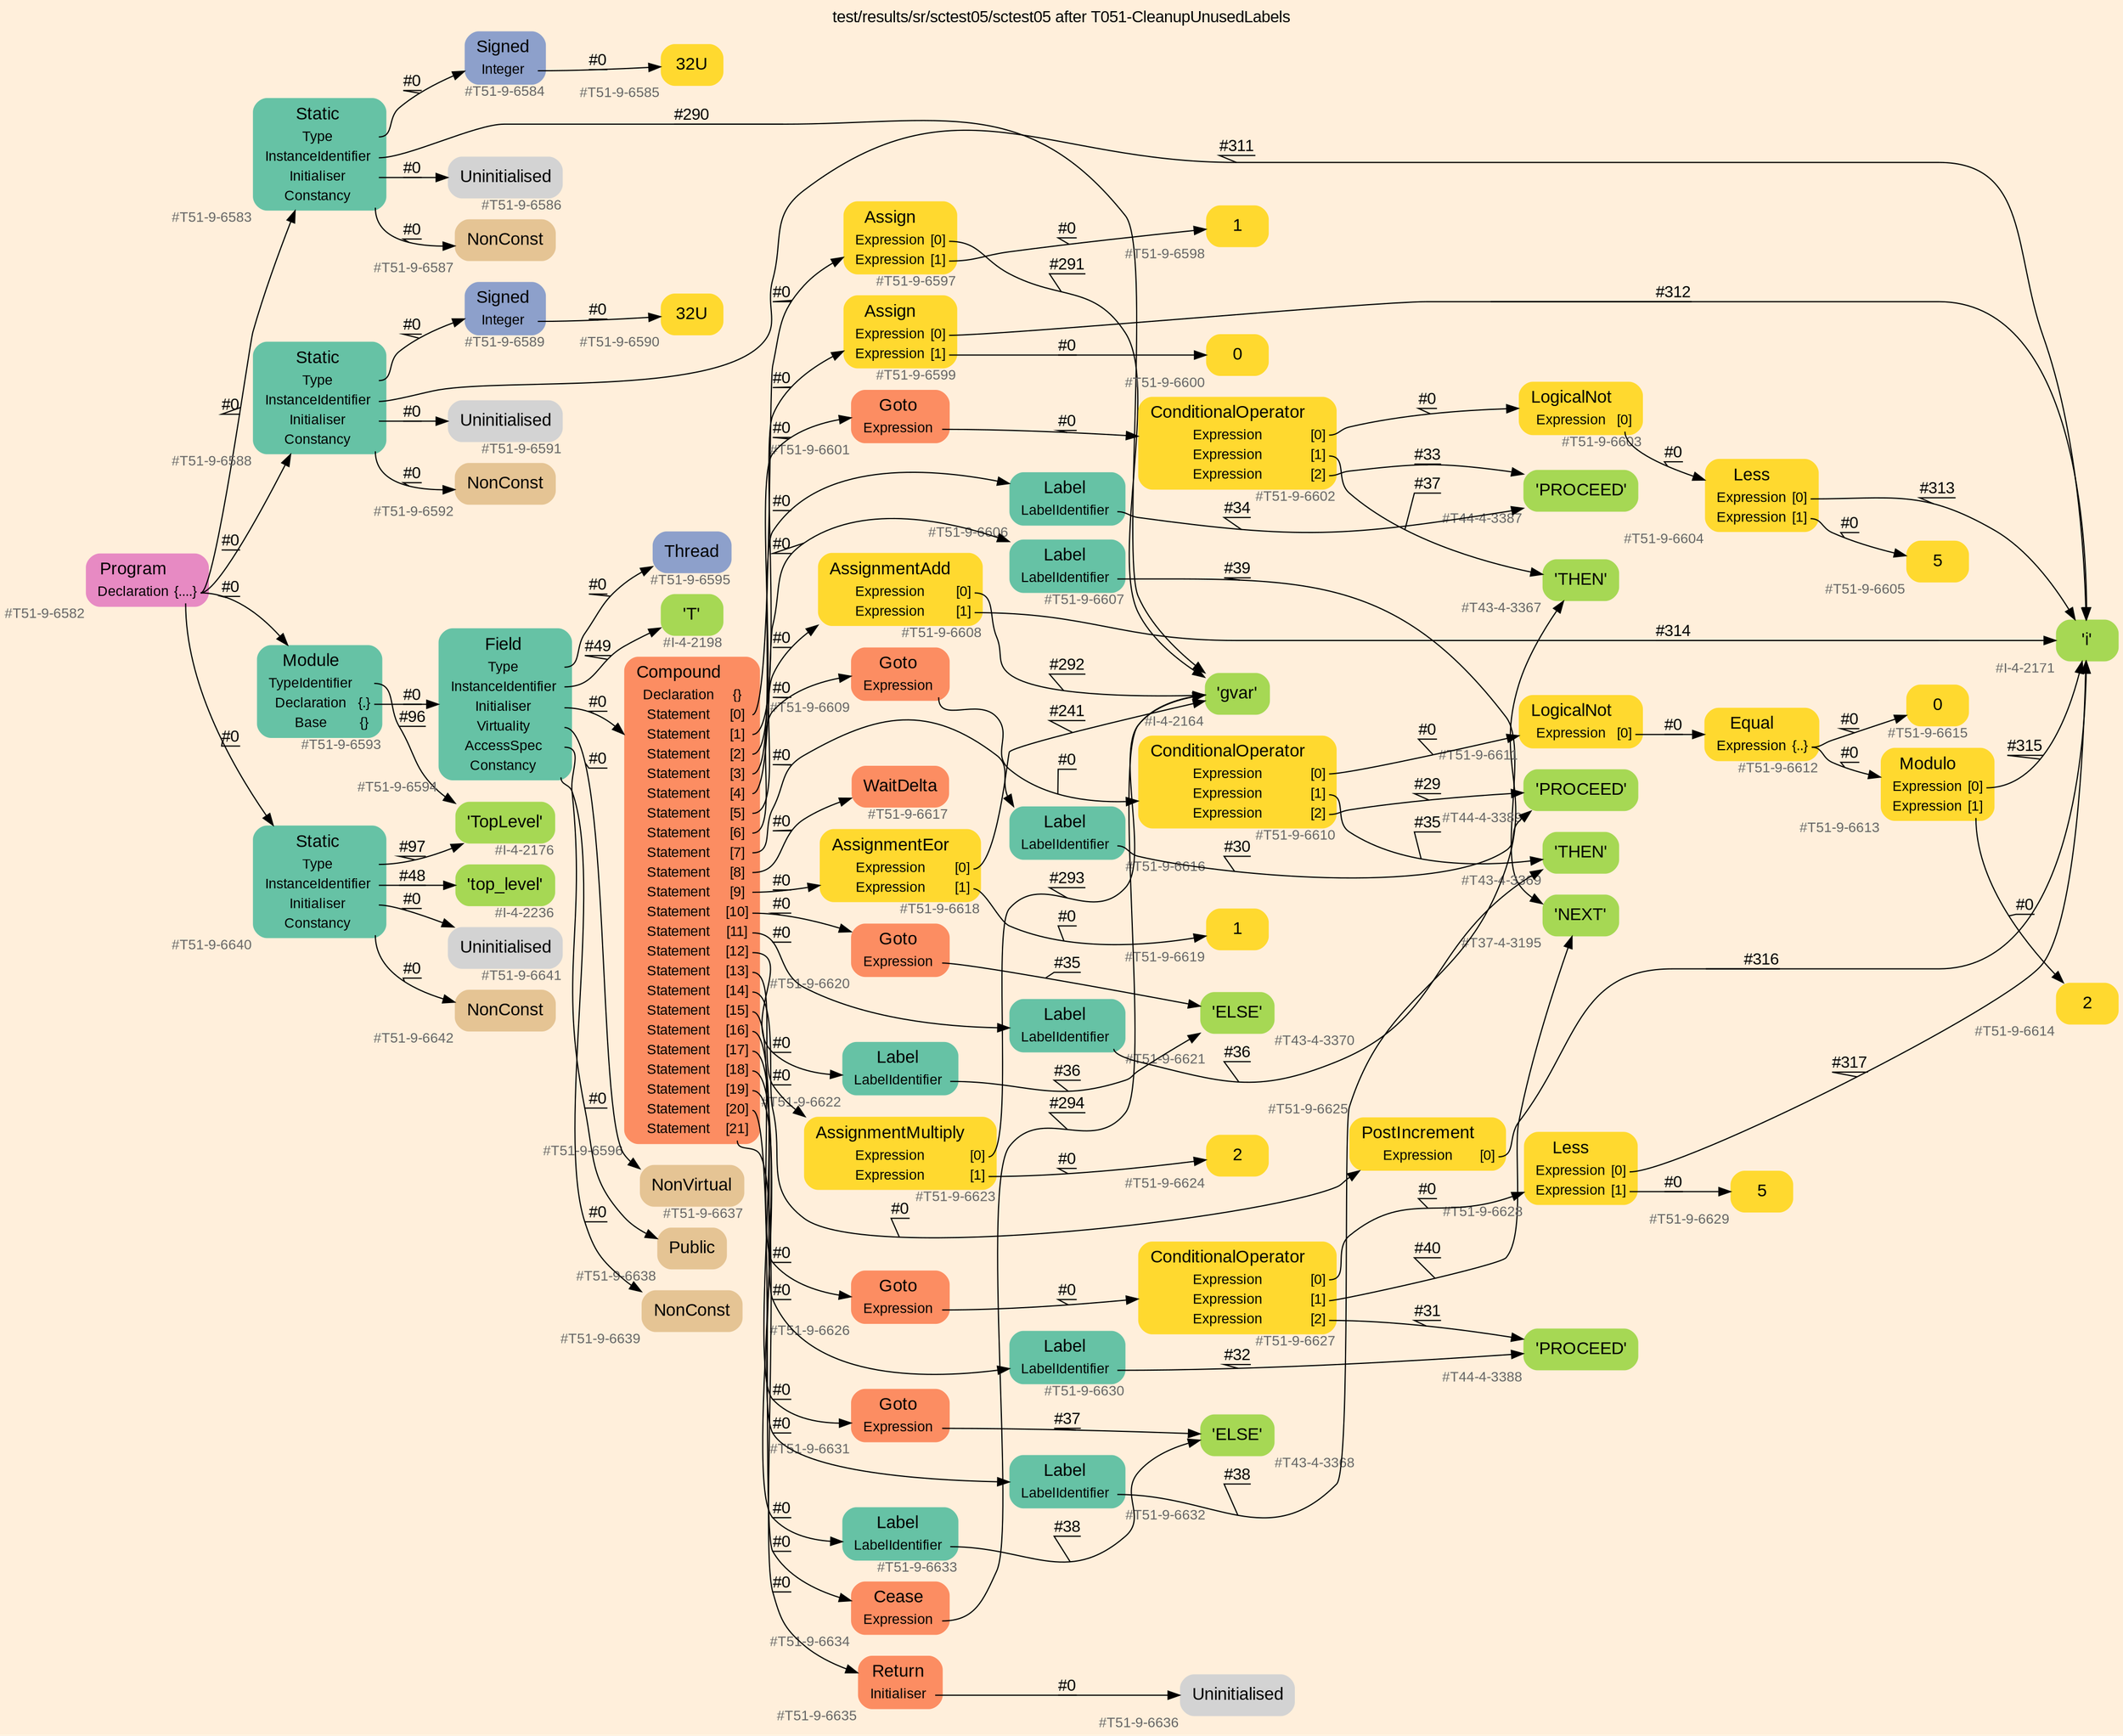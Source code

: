 digraph "test/results/sr/sctest05/sctest05 after T051-CleanupUnusedLabels" {
label = "test/results/sr/sctest05/sctest05 after T051-CleanupUnusedLabels"
labelloc = t
graph [
    rankdir = "LR"
    ranksep = 0.3
    bgcolor = antiquewhite1
    color = black
    fontcolor = black
    fontname = "Arial"
];
node [
    fontname = "Arial"
];
edge [
    fontname = "Arial"
];

// -------------------- node figure --------------------
// -------- block #T51-9-6582 ----------
"#T51-9-6582" [
    fillcolor = "/set28/4"
    xlabel = "#T51-9-6582"
    fontsize = "12"
    fontcolor = grey40
    shape = "plaintext"
    label = <<TABLE BORDER="0" CELLBORDER="0" CELLSPACING="0">
     <TR><TD><FONT COLOR="black" POINT-SIZE="15">Program</FONT></TD></TR>
     <TR><TD><FONT COLOR="black" POINT-SIZE="12">Declaration</FONT></TD><TD PORT="port0"><FONT COLOR="black" POINT-SIZE="12">{....}</FONT></TD></TR>
    </TABLE>>
    style = "rounded,filled"
];

// -------- block #T51-9-6583 ----------
"#T51-9-6583" [
    fillcolor = "/set28/1"
    xlabel = "#T51-9-6583"
    fontsize = "12"
    fontcolor = grey40
    shape = "plaintext"
    label = <<TABLE BORDER="0" CELLBORDER="0" CELLSPACING="0">
     <TR><TD><FONT COLOR="black" POINT-SIZE="15">Static</FONT></TD></TR>
     <TR><TD><FONT COLOR="black" POINT-SIZE="12">Type</FONT></TD><TD PORT="port0"></TD></TR>
     <TR><TD><FONT COLOR="black" POINT-SIZE="12">InstanceIdentifier</FONT></TD><TD PORT="port1"></TD></TR>
     <TR><TD><FONT COLOR="black" POINT-SIZE="12">Initialiser</FONT></TD><TD PORT="port2"></TD></TR>
     <TR><TD><FONT COLOR="black" POINT-SIZE="12">Constancy</FONT></TD><TD PORT="port3"></TD></TR>
    </TABLE>>
    style = "rounded,filled"
];

// -------- block #T51-9-6584 ----------
"#T51-9-6584" [
    fillcolor = "/set28/3"
    xlabel = "#T51-9-6584"
    fontsize = "12"
    fontcolor = grey40
    shape = "plaintext"
    label = <<TABLE BORDER="0" CELLBORDER="0" CELLSPACING="0">
     <TR><TD><FONT COLOR="black" POINT-SIZE="15">Signed</FONT></TD></TR>
     <TR><TD><FONT COLOR="black" POINT-SIZE="12">Integer</FONT></TD><TD PORT="port0"></TD></TR>
    </TABLE>>
    style = "rounded,filled"
];

// -------- block #T51-9-6585 ----------
"#T51-9-6585" [
    fillcolor = "/set28/6"
    xlabel = "#T51-9-6585"
    fontsize = "12"
    fontcolor = grey40
    shape = "plaintext"
    label = <<TABLE BORDER="0" CELLBORDER="0" CELLSPACING="0">
     <TR><TD><FONT COLOR="black" POINT-SIZE="15">32U</FONT></TD></TR>
    </TABLE>>
    style = "rounded,filled"
];

// -------- block #I-4-2164 ----------
"#I-4-2164" [
    fillcolor = "/set28/5"
    xlabel = "#I-4-2164"
    fontsize = "12"
    fontcolor = grey40
    shape = "plaintext"
    label = <<TABLE BORDER="0" CELLBORDER="0" CELLSPACING="0">
     <TR><TD><FONT COLOR="black" POINT-SIZE="15">'gvar'</FONT></TD></TR>
    </TABLE>>
    style = "rounded,filled"
];

// -------- block #T51-9-6586 ----------
"#T51-9-6586" [
    xlabel = "#T51-9-6586"
    fontsize = "12"
    fontcolor = grey40
    shape = "plaintext"
    label = <<TABLE BORDER="0" CELLBORDER="0" CELLSPACING="0">
     <TR><TD><FONT COLOR="black" POINT-SIZE="15">Uninitialised</FONT></TD></TR>
    </TABLE>>
    style = "rounded,filled"
];

// -------- block #T51-9-6587 ----------
"#T51-9-6587" [
    fillcolor = "/set28/7"
    xlabel = "#T51-9-6587"
    fontsize = "12"
    fontcolor = grey40
    shape = "plaintext"
    label = <<TABLE BORDER="0" CELLBORDER="0" CELLSPACING="0">
     <TR><TD><FONT COLOR="black" POINT-SIZE="15">NonConst</FONT></TD></TR>
    </TABLE>>
    style = "rounded,filled"
];

// -------- block #T51-9-6588 ----------
"#T51-9-6588" [
    fillcolor = "/set28/1"
    xlabel = "#T51-9-6588"
    fontsize = "12"
    fontcolor = grey40
    shape = "plaintext"
    label = <<TABLE BORDER="0" CELLBORDER="0" CELLSPACING="0">
     <TR><TD><FONT COLOR="black" POINT-SIZE="15">Static</FONT></TD></TR>
     <TR><TD><FONT COLOR="black" POINT-SIZE="12">Type</FONT></TD><TD PORT="port0"></TD></TR>
     <TR><TD><FONT COLOR="black" POINT-SIZE="12">InstanceIdentifier</FONT></TD><TD PORT="port1"></TD></TR>
     <TR><TD><FONT COLOR="black" POINT-SIZE="12">Initialiser</FONT></TD><TD PORT="port2"></TD></TR>
     <TR><TD><FONT COLOR="black" POINT-SIZE="12">Constancy</FONT></TD><TD PORT="port3"></TD></TR>
    </TABLE>>
    style = "rounded,filled"
];

// -------- block #T51-9-6589 ----------
"#T51-9-6589" [
    fillcolor = "/set28/3"
    xlabel = "#T51-9-6589"
    fontsize = "12"
    fontcolor = grey40
    shape = "plaintext"
    label = <<TABLE BORDER="0" CELLBORDER="0" CELLSPACING="0">
     <TR><TD><FONT COLOR="black" POINT-SIZE="15">Signed</FONT></TD></TR>
     <TR><TD><FONT COLOR="black" POINT-SIZE="12">Integer</FONT></TD><TD PORT="port0"></TD></TR>
    </TABLE>>
    style = "rounded,filled"
];

// -------- block #T51-9-6590 ----------
"#T51-9-6590" [
    fillcolor = "/set28/6"
    xlabel = "#T51-9-6590"
    fontsize = "12"
    fontcolor = grey40
    shape = "plaintext"
    label = <<TABLE BORDER="0" CELLBORDER="0" CELLSPACING="0">
     <TR><TD><FONT COLOR="black" POINT-SIZE="15">32U</FONT></TD></TR>
    </TABLE>>
    style = "rounded,filled"
];

// -------- block #I-4-2171 ----------
"#I-4-2171" [
    fillcolor = "/set28/5"
    xlabel = "#I-4-2171"
    fontsize = "12"
    fontcolor = grey40
    shape = "plaintext"
    label = <<TABLE BORDER="0" CELLBORDER="0" CELLSPACING="0">
     <TR><TD><FONT COLOR="black" POINT-SIZE="15">'i'</FONT></TD></TR>
    </TABLE>>
    style = "rounded,filled"
];

// -------- block #T51-9-6591 ----------
"#T51-9-6591" [
    xlabel = "#T51-9-6591"
    fontsize = "12"
    fontcolor = grey40
    shape = "plaintext"
    label = <<TABLE BORDER="0" CELLBORDER="0" CELLSPACING="0">
     <TR><TD><FONT COLOR="black" POINT-SIZE="15">Uninitialised</FONT></TD></TR>
    </TABLE>>
    style = "rounded,filled"
];

// -------- block #T51-9-6592 ----------
"#T51-9-6592" [
    fillcolor = "/set28/7"
    xlabel = "#T51-9-6592"
    fontsize = "12"
    fontcolor = grey40
    shape = "plaintext"
    label = <<TABLE BORDER="0" CELLBORDER="0" CELLSPACING="0">
     <TR><TD><FONT COLOR="black" POINT-SIZE="15">NonConst</FONT></TD></TR>
    </TABLE>>
    style = "rounded,filled"
];

// -------- block #T51-9-6593 ----------
"#T51-9-6593" [
    fillcolor = "/set28/1"
    xlabel = "#T51-9-6593"
    fontsize = "12"
    fontcolor = grey40
    shape = "plaintext"
    label = <<TABLE BORDER="0" CELLBORDER="0" CELLSPACING="0">
     <TR><TD><FONT COLOR="black" POINT-SIZE="15">Module</FONT></TD></TR>
     <TR><TD><FONT COLOR="black" POINT-SIZE="12">TypeIdentifier</FONT></TD><TD PORT="port0"></TD></TR>
     <TR><TD><FONT COLOR="black" POINT-SIZE="12">Declaration</FONT></TD><TD PORT="port1"><FONT COLOR="black" POINT-SIZE="12">{.}</FONT></TD></TR>
     <TR><TD><FONT COLOR="black" POINT-SIZE="12">Base</FONT></TD><TD PORT="port2"><FONT COLOR="black" POINT-SIZE="12">{}</FONT></TD></TR>
    </TABLE>>
    style = "rounded,filled"
];

// -------- block #I-4-2176 ----------
"#I-4-2176" [
    fillcolor = "/set28/5"
    xlabel = "#I-4-2176"
    fontsize = "12"
    fontcolor = grey40
    shape = "plaintext"
    label = <<TABLE BORDER="0" CELLBORDER="0" CELLSPACING="0">
     <TR><TD><FONT COLOR="black" POINT-SIZE="15">'TopLevel'</FONT></TD></TR>
    </TABLE>>
    style = "rounded,filled"
];

// -------- block #T51-9-6594 ----------
"#T51-9-6594" [
    fillcolor = "/set28/1"
    xlabel = "#T51-9-6594"
    fontsize = "12"
    fontcolor = grey40
    shape = "plaintext"
    label = <<TABLE BORDER="0" CELLBORDER="0" CELLSPACING="0">
     <TR><TD><FONT COLOR="black" POINT-SIZE="15">Field</FONT></TD></TR>
     <TR><TD><FONT COLOR="black" POINT-SIZE="12">Type</FONT></TD><TD PORT="port0"></TD></TR>
     <TR><TD><FONT COLOR="black" POINT-SIZE="12">InstanceIdentifier</FONT></TD><TD PORT="port1"></TD></TR>
     <TR><TD><FONT COLOR="black" POINT-SIZE="12">Initialiser</FONT></TD><TD PORT="port2"></TD></TR>
     <TR><TD><FONT COLOR="black" POINT-SIZE="12">Virtuality</FONT></TD><TD PORT="port3"></TD></TR>
     <TR><TD><FONT COLOR="black" POINT-SIZE="12">AccessSpec</FONT></TD><TD PORT="port4"></TD></TR>
     <TR><TD><FONT COLOR="black" POINT-SIZE="12">Constancy</FONT></TD><TD PORT="port5"></TD></TR>
    </TABLE>>
    style = "rounded,filled"
];

// -------- block #T51-9-6595 ----------
"#T51-9-6595" [
    fillcolor = "/set28/3"
    xlabel = "#T51-9-6595"
    fontsize = "12"
    fontcolor = grey40
    shape = "plaintext"
    label = <<TABLE BORDER="0" CELLBORDER="0" CELLSPACING="0">
     <TR><TD><FONT COLOR="black" POINT-SIZE="15">Thread</FONT></TD></TR>
    </TABLE>>
    style = "rounded,filled"
];

// -------- block #I-4-2198 ----------
"#I-4-2198" [
    fillcolor = "/set28/5"
    xlabel = "#I-4-2198"
    fontsize = "12"
    fontcolor = grey40
    shape = "plaintext"
    label = <<TABLE BORDER="0" CELLBORDER="0" CELLSPACING="0">
     <TR><TD><FONT COLOR="black" POINT-SIZE="15">'T'</FONT></TD></TR>
    </TABLE>>
    style = "rounded,filled"
];

// -------- block #T51-9-6596 ----------
"#T51-9-6596" [
    fillcolor = "/set28/2"
    xlabel = "#T51-9-6596"
    fontsize = "12"
    fontcolor = grey40
    shape = "plaintext"
    label = <<TABLE BORDER="0" CELLBORDER="0" CELLSPACING="0">
     <TR><TD><FONT COLOR="black" POINT-SIZE="15">Compound</FONT></TD></TR>
     <TR><TD><FONT COLOR="black" POINT-SIZE="12">Declaration</FONT></TD><TD PORT="port0"><FONT COLOR="black" POINT-SIZE="12">{}</FONT></TD></TR>
     <TR><TD><FONT COLOR="black" POINT-SIZE="12">Statement</FONT></TD><TD PORT="port1"><FONT COLOR="black" POINT-SIZE="12">[0]</FONT></TD></TR>
     <TR><TD><FONT COLOR="black" POINT-SIZE="12">Statement</FONT></TD><TD PORT="port2"><FONT COLOR="black" POINT-SIZE="12">[1]</FONT></TD></TR>
     <TR><TD><FONT COLOR="black" POINT-SIZE="12">Statement</FONT></TD><TD PORT="port3"><FONT COLOR="black" POINT-SIZE="12">[2]</FONT></TD></TR>
     <TR><TD><FONT COLOR="black" POINT-SIZE="12">Statement</FONT></TD><TD PORT="port4"><FONT COLOR="black" POINT-SIZE="12">[3]</FONT></TD></TR>
     <TR><TD><FONT COLOR="black" POINT-SIZE="12">Statement</FONT></TD><TD PORT="port5"><FONT COLOR="black" POINT-SIZE="12">[4]</FONT></TD></TR>
     <TR><TD><FONT COLOR="black" POINT-SIZE="12">Statement</FONT></TD><TD PORT="port6"><FONT COLOR="black" POINT-SIZE="12">[5]</FONT></TD></TR>
     <TR><TD><FONT COLOR="black" POINT-SIZE="12">Statement</FONT></TD><TD PORT="port7"><FONT COLOR="black" POINT-SIZE="12">[6]</FONT></TD></TR>
     <TR><TD><FONT COLOR="black" POINT-SIZE="12">Statement</FONT></TD><TD PORT="port8"><FONT COLOR="black" POINT-SIZE="12">[7]</FONT></TD></TR>
     <TR><TD><FONT COLOR="black" POINT-SIZE="12">Statement</FONT></TD><TD PORT="port9"><FONT COLOR="black" POINT-SIZE="12">[8]</FONT></TD></TR>
     <TR><TD><FONT COLOR="black" POINT-SIZE="12">Statement</FONT></TD><TD PORT="port10"><FONT COLOR="black" POINT-SIZE="12">[9]</FONT></TD></TR>
     <TR><TD><FONT COLOR="black" POINT-SIZE="12">Statement</FONT></TD><TD PORT="port11"><FONT COLOR="black" POINT-SIZE="12">[10]</FONT></TD></TR>
     <TR><TD><FONT COLOR="black" POINT-SIZE="12">Statement</FONT></TD><TD PORT="port12"><FONT COLOR="black" POINT-SIZE="12">[11]</FONT></TD></TR>
     <TR><TD><FONT COLOR="black" POINT-SIZE="12">Statement</FONT></TD><TD PORT="port13"><FONT COLOR="black" POINT-SIZE="12">[12]</FONT></TD></TR>
     <TR><TD><FONT COLOR="black" POINT-SIZE="12">Statement</FONT></TD><TD PORT="port14"><FONT COLOR="black" POINT-SIZE="12">[13]</FONT></TD></TR>
     <TR><TD><FONT COLOR="black" POINT-SIZE="12">Statement</FONT></TD><TD PORT="port15"><FONT COLOR="black" POINT-SIZE="12">[14]</FONT></TD></TR>
     <TR><TD><FONT COLOR="black" POINT-SIZE="12">Statement</FONT></TD><TD PORT="port16"><FONT COLOR="black" POINT-SIZE="12">[15]</FONT></TD></TR>
     <TR><TD><FONT COLOR="black" POINT-SIZE="12">Statement</FONT></TD><TD PORT="port17"><FONT COLOR="black" POINT-SIZE="12">[16]</FONT></TD></TR>
     <TR><TD><FONT COLOR="black" POINT-SIZE="12">Statement</FONT></TD><TD PORT="port18"><FONT COLOR="black" POINT-SIZE="12">[17]</FONT></TD></TR>
     <TR><TD><FONT COLOR="black" POINT-SIZE="12">Statement</FONT></TD><TD PORT="port19"><FONT COLOR="black" POINT-SIZE="12">[18]</FONT></TD></TR>
     <TR><TD><FONT COLOR="black" POINT-SIZE="12">Statement</FONT></TD><TD PORT="port20"><FONT COLOR="black" POINT-SIZE="12">[19]</FONT></TD></TR>
     <TR><TD><FONT COLOR="black" POINT-SIZE="12">Statement</FONT></TD><TD PORT="port21"><FONT COLOR="black" POINT-SIZE="12">[20]</FONT></TD></TR>
     <TR><TD><FONT COLOR="black" POINT-SIZE="12">Statement</FONT></TD><TD PORT="port22"><FONT COLOR="black" POINT-SIZE="12">[21]</FONT></TD></TR>
    </TABLE>>
    style = "rounded,filled"
];

// -------- block #T51-9-6597 ----------
"#T51-9-6597" [
    fillcolor = "/set28/6"
    xlabel = "#T51-9-6597"
    fontsize = "12"
    fontcolor = grey40
    shape = "plaintext"
    label = <<TABLE BORDER="0" CELLBORDER="0" CELLSPACING="0">
     <TR><TD><FONT COLOR="black" POINT-SIZE="15">Assign</FONT></TD></TR>
     <TR><TD><FONT COLOR="black" POINT-SIZE="12">Expression</FONT></TD><TD PORT="port0"><FONT COLOR="black" POINT-SIZE="12">[0]</FONT></TD></TR>
     <TR><TD><FONT COLOR="black" POINT-SIZE="12">Expression</FONT></TD><TD PORT="port1"><FONT COLOR="black" POINT-SIZE="12">[1]</FONT></TD></TR>
    </TABLE>>
    style = "rounded,filled"
];

// -------- block #T51-9-6598 ----------
"#T51-9-6598" [
    fillcolor = "/set28/6"
    xlabel = "#T51-9-6598"
    fontsize = "12"
    fontcolor = grey40
    shape = "plaintext"
    label = <<TABLE BORDER="0" CELLBORDER="0" CELLSPACING="0">
     <TR><TD><FONT COLOR="black" POINT-SIZE="15">1</FONT></TD></TR>
    </TABLE>>
    style = "rounded,filled"
];

// -------- block #T51-9-6599 ----------
"#T51-9-6599" [
    fillcolor = "/set28/6"
    xlabel = "#T51-9-6599"
    fontsize = "12"
    fontcolor = grey40
    shape = "plaintext"
    label = <<TABLE BORDER="0" CELLBORDER="0" CELLSPACING="0">
     <TR><TD><FONT COLOR="black" POINT-SIZE="15">Assign</FONT></TD></TR>
     <TR><TD><FONT COLOR="black" POINT-SIZE="12">Expression</FONT></TD><TD PORT="port0"><FONT COLOR="black" POINT-SIZE="12">[0]</FONT></TD></TR>
     <TR><TD><FONT COLOR="black" POINT-SIZE="12">Expression</FONT></TD><TD PORT="port1"><FONT COLOR="black" POINT-SIZE="12">[1]</FONT></TD></TR>
    </TABLE>>
    style = "rounded,filled"
];

// -------- block #T51-9-6600 ----------
"#T51-9-6600" [
    fillcolor = "/set28/6"
    xlabel = "#T51-9-6600"
    fontsize = "12"
    fontcolor = grey40
    shape = "plaintext"
    label = <<TABLE BORDER="0" CELLBORDER="0" CELLSPACING="0">
     <TR><TD><FONT COLOR="black" POINT-SIZE="15">0</FONT></TD></TR>
    </TABLE>>
    style = "rounded,filled"
];

// -------- block #T51-9-6601 ----------
"#T51-9-6601" [
    fillcolor = "/set28/2"
    xlabel = "#T51-9-6601"
    fontsize = "12"
    fontcolor = grey40
    shape = "plaintext"
    label = <<TABLE BORDER="0" CELLBORDER="0" CELLSPACING="0">
     <TR><TD><FONT COLOR="black" POINT-SIZE="15">Goto</FONT></TD></TR>
     <TR><TD><FONT COLOR="black" POINT-SIZE="12">Expression</FONT></TD><TD PORT="port0"></TD></TR>
    </TABLE>>
    style = "rounded,filled"
];

// -------- block #T51-9-6602 ----------
"#T51-9-6602" [
    fillcolor = "/set28/6"
    xlabel = "#T51-9-6602"
    fontsize = "12"
    fontcolor = grey40
    shape = "plaintext"
    label = <<TABLE BORDER="0" CELLBORDER="0" CELLSPACING="0">
     <TR><TD><FONT COLOR="black" POINT-SIZE="15">ConditionalOperator</FONT></TD></TR>
     <TR><TD><FONT COLOR="black" POINT-SIZE="12">Expression</FONT></TD><TD PORT="port0"><FONT COLOR="black" POINT-SIZE="12">[0]</FONT></TD></TR>
     <TR><TD><FONT COLOR="black" POINT-SIZE="12">Expression</FONT></TD><TD PORT="port1"><FONT COLOR="black" POINT-SIZE="12">[1]</FONT></TD></TR>
     <TR><TD><FONT COLOR="black" POINT-SIZE="12">Expression</FONT></TD><TD PORT="port2"><FONT COLOR="black" POINT-SIZE="12">[2]</FONT></TD></TR>
    </TABLE>>
    style = "rounded,filled"
];

// -------- block #T51-9-6603 ----------
"#T51-9-6603" [
    fillcolor = "/set28/6"
    xlabel = "#T51-9-6603"
    fontsize = "12"
    fontcolor = grey40
    shape = "plaintext"
    label = <<TABLE BORDER="0" CELLBORDER="0" CELLSPACING="0">
     <TR><TD><FONT COLOR="black" POINT-SIZE="15">LogicalNot</FONT></TD></TR>
     <TR><TD><FONT COLOR="black" POINT-SIZE="12">Expression</FONT></TD><TD PORT="port0"><FONT COLOR="black" POINT-SIZE="12">[0]</FONT></TD></TR>
    </TABLE>>
    style = "rounded,filled"
];

// -------- block #T51-9-6604 ----------
"#T51-9-6604" [
    fillcolor = "/set28/6"
    xlabel = "#T51-9-6604"
    fontsize = "12"
    fontcolor = grey40
    shape = "plaintext"
    label = <<TABLE BORDER="0" CELLBORDER="0" CELLSPACING="0">
     <TR><TD><FONT COLOR="black" POINT-SIZE="15">Less</FONT></TD></TR>
     <TR><TD><FONT COLOR="black" POINT-SIZE="12">Expression</FONT></TD><TD PORT="port0"><FONT COLOR="black" POINT-SIZE="12">[0]</FONT></TD></TR>
     <TR><TD><FONT COLOR="black" POINT-SIZE="12">Expression</FONT></TD><TD PORT="port1"><FONT COLOR="black" POINT-SIZE="12">[1]</FONT></TD></TR>
    </TABLE>>
    style = "rounded,filled"
];

// -------- block #T51-9-6605 ----------
"#T51-9-6605" [
    fillcolor = "/set28/6"
    xlabel = "#T51-9-6605"
    fontsize = "12"
    fontcolor = grey40
    shape = "plaintext"
    label = <<TABLE BORDER="0" CELLBORDER="0" CELLSPACING="0">
     <TR><TD><FONT COLOR="black" POINT-SIZE="15">5</FONT></TD></TR>
    </TABLE>>
    style = "rounded,filled"
];

// -------- block #T43-4-3367 ----------
"#T43-4-3367" [
    fillcolor = "/set28/5"
    xlabel = "#T43-4-3367"
    fontsize = "12"
    fontcolor = grey40
    shape = "plaintext"
    label = <<TABLE BORDER="0" CELLBORDER="0" CELLSPACING="0">
     <TR><TD><FONT COLOR="black" POINT-SIZE="15">'THEN'</FONT></TD></TR>
    </TABLE>>
    style = "rounded,filled"
];

// -------- block #T44-4-3387 ----------
"#T44-4-3387" [
    fillcolor = "/set28/5"
    xlabel = "#T44-4-3387"
    fontsize = "12"
    fontcolor = grey40
    shape = "plaintext"
    label = <<TABLE BORDER="0" CELLBORDER="0" CELLSPACING="0">
     <TR><TD><FONT COLOR="black" POINT-SIZE="15">'PROCEED'</FONT></TD></TR>
    </TABLE>>
    style = "rounded,filled"
];

// -------- block #T51-9-6606 ----------
"#T51-9-6606" [
    fillcolor = "/set28/1"
    xlabel = "#T51-9-6606"
    fontsize = "12"
    fontcolor = grey40
    shape = "plaintext"
    label = <<TABLE BORDER="0" CELLBORDER="0" CELLSPACING="0">
     <TR><TD><FONT COLOR="black" POINT-SIZE="15">Label</FONT></TD></TR>
     <TR><TD><FONT COLOR="black" POINT-SIZE="12">LabelIdentifier</FONT></TD><TD PORT="port0"></TD></TR>
    </TABLE>>
    style = "rounded,filled"
];

// -------- block #T51-9-6607 ----------
"#T51-9-6607" [
    fillcolor = "/set28/1"
    xlabel = "#T51-9-6607"
    fontsize = "12"
    fontcolor = grey40
    shape = "plaintext"
    label = <<TABLE BORDER="0" CELLBORDER="0" CELLSPACING="0">
     <TR><TD><FONT COLOR="black" POINT-SIZE="15">Label</FONT></TD></TR>
     <TR><TD><FONT COLOR="black" POINT-SIZE="12">LabelIdentifier</FONT></TD><TD PORT="port0"></TD></TR>
    </TABLE>>
    style = "rounded,filled"
];

// -------- block #T37-4-3195 ----------
"#T37-4-3195" [
    fillcolor = "/set28/5"
    xlabel = "#T37-4-3195"
    fontsize = "12"
    fontcolor = grey40
    shape = "plaintext"
    label = <<TABLE BORDER="0" CELLBORDER="0" CELLSPACING="0">
     <TR><TD><FONT COLOR="black" POINT-SIZE="15">'NEXT'</FONT></TD></TR>
    </TABLE>>
    style = "rounded,filled"
];

// -------- block #T51-9-6608 ----------
"#T51-9-6608" [
    fillcolor = "/set28/6"
    xlabel = "#T51-9-6608"
    fontsize = "12"
    fontcolor = grey40
    shape = "plaintext"
    label = <<TABLE BORDER="0" CELLBORDER="0" CELLSPACING="0">
     <TR><TD><FONT COLOR="black" POINT-SIZE="15">AssignmentAdd</FONT></TD></TR>
     <TR><TD><FONT COLOR="black" POINT-SIZE="12">Expression</FONT></TD><TD PORT="port0"><FONT COLOR="black" POINT-SIZE="12">[0]</FONT></TD></TR>
     <TR><TD><FONT COLOR="black" POINT-SIZE="12">Expression</FONT></TD><TD PORT="port1"><FONT COLOR="black" POINT-SIZE="12">[1]</FONT></TD></TR>
    </TABLE>>
    style = "rounded,filled"
];

// -------- block #T51-9-6609 ----------
"#T51-9-6609" [
    fillcolor = "/set28/2"
    xlabel = "#T51-9-6609"
    fontsize = "12"
    fontcolor = grey40
    shape = "plaintext"
    label = <<TABLE BORDER="0" CELLBORDER="0" CELLSPACING="0">
     <TR><TD><FONT COLOR="black" POINT-SIZE="15">Goto</FONT></TD></TR>
     <TR><TD><FONT COLOR="black" POINT-SIZE="12">Expression</FONT></TD><TD PORT="port0"></TD></TR>
    </TABLE>>
    style = "rounded,filled"
];

// -------- block #T51-9-6610 ----------
"#T51-9-6610" [
    fillcolor = "/set28/6"
    xlabel = "#T51-9-6610"
    fontsize = "12"
    fontcolor = grey40
    shape = "plaintext"
    label = <<TABLE BORDER="0" CELLBORDER="0" CELLSPACING="0">
     <TR><TD><FONT COLOR="black" POINT-SIZE="15">ConditionalOperator</FONT></TD></TR>
     <TR><TD><FONT COLOR="black" POINT-SIZE="12">Expression</FONT></TD><TD PORT="port0"><FONT COLOR="black" POINT-SIZE="12">[0]</FONT></TD></TR>
     <TR><TD><FONT COLOR="black" POINT-SIZE="12">Expression</FONT></TD><TD PORT="port1"><FONT COLOR="black" POINT-SIZE="12">[1]</FONT></TD></TR>
     <TR><TD><FONT COLOR="black" POINT-SIZE="12">Expression</FONT></TD><TD PORT="port2"><FONT COLOR="black" POINT-SIZE="12">[2]</FONT></TD></TR>
    </TABLE>>
    style = "rounded,filled"
];

// -------- block #T51-9-6611 ----------
"#T51-9-6611" [
    fillcolor = "/set28/6"
    xlabel = "#T51-9-6611"
    fontsize = "12"
    fontcolor = grey40
    shape = "plaintext"
    label = <<TABLE BORDER="0" CELLBORDER="0" CELLSPACING="0">
     <TR><TD><FONT COLOR="black" POINT-SIZE="15">LogicalNot</FONT></TD></TR>
     <TR><TD><FONT COLOR="black" POINT-SIZE="12">Expression</FONT></TD><TD PORT="port0"><FONT COLOR="black" POINT-SIZE="12">[0]</FONT></TD></TR>
    </TABLE>>
    style = "rounded,filled"
];

// -------- block #T51-9-6612 ----------
"#T51-9-6612" [
    fillcolor = "/set28/6"
    xlabel = "#T51-9-6612"
    fontsize = "12"
    fontcolor = grey40
    shape = "plaintext"
    label = <<TABLE BORDER="0" CELLBORDER="0" CELLSPACING="0">
     <TR><TD><FONT COLOR="black" POINT-SIZE="15">Equal</FONT></TD></TR>
     <TR><TD><FONT COLOR="black" POINT-SIZE="12">Expression</FONT></TD><TD PORT="port0"><FONT COLOR="black" POINT-SIZE="12">{..}</FONT></TD></TR>
    </TABLE>>
    style = "rounded,filled"
];

// -------- block #T51-9-6613 ----------
"#T51-9-6613" [
    fillcolor = "/set28/6"
    xlabel = "#T51-9-6613"
    fontsize = "12"
    fontcolor = grey40
    shape = "plaintext"
    label = <<TABLE BORDER="0" CELLBORDER="0" CELLSPACING="0">
     <TR><TD><FONT COLOR="black" POINT-SIZE="15">Modulo</FONT></TD></TR>
     <TR><TD><FONT COLOR="black" POINT-SIZE="12">Expression</FONT></TD><TD PORT="port0"><FONT COLOR="black" POINT-SIZE="12">[0]</FONT></TD></TR>
     <TR><TD><FONT COLOR="black" POINT-SIZE="12">Expression</FONT></TD><TD PORT="port1"><FONT COLOR="black" POINT-SIZE="12">[1]</FONT></TD></TR>
    </TABLE>>
    style = "rounded,filled"
];

// -------- block #T51-9-6614 ----------
"#T51-9-6614" [
    fillcolor = "/set28/6"
    xlabel = "#T51-9-6614"
    fontsize = "12"
    fontcolor = grey40
    shape = "plaintext"
    label = <<TABLE BORDER="0" CELLBORDER="0" CELLSPACING="0">
     <TR><TD><FONT COLOR="black" POINT-SIZE="15">2</FONT></TD></TR>
    </TABLE>>
    style = "rounded,filled"
];

// -------- block #T51-9-6615 ----------
"#T51-9-6615" [
    fillcolor = "/set28/6"
    xlabel = "#T51-9-6615"
    fontsize = "12"
    fontcolor = grey40
    shape = "plaintext"
    label = <<TABLE BORDER="0" CELLBORDER="0" CELLSPACING="0">
     <TR><TD><FONT COLOR="black" POINT-SIZE="15">0</FONT></TD></TR>
    </TABLE>>
    style = "rounded,filled"
];

// -------- block #T43-4-3369 ----------
"#T43-4-3369" [
    fillcolor = "/set28/5"
    xlabel = "#T43-4-3369"
    fontsize = "12"
    fontcolor = grey40
    shape = "plaintext"
    label = <<TABLE BORDER="0" CELLBORDER="0" CELLSPACING="0">
     <TR><TD><FONT COLOR="black" POINT-SIZE="15">'THEN'</FONT></TD></TR>
    </TABLE>>
    style = "rounded,filled"
];

// -------- block #T44-4-3389 ----------
"#T44-4-3389" [
    fillcolor = "/set28/5"
    xlabel = "#T44-4-3389"
    fontsize = "12"
    fontcolor = grey40
    shape = "plaintext"
    label = <<TABLE BORDER="0" CELLBORDER="0" CELLSPACING="0">
     <TR><TD><FONT COLOR="black" POINT-SIZE="15">'PROCEED'</FONT></TD></TR>
    </TABLE>>
    style = "rounded,filled"
];

// -------- block #T51-9-6616 ----------
"#T51-9-6616" [
    fillcolor = "/set28/1"
    xlabel = "#T51-9-6616"
    fontsize = "12"
    fontcolor = grey40
    shape = "plaintext"
    label = <<TABLE BORDER="0" CELLBORDER="0" CELLSPACING="0">
     <TR><TD><FONT COLOR="black" POINT-SIZE="15">Label</FONT></TD></TR>
     <TR><TD><FONT COLOR="black" POINT-SIZE="12">LabelIdentifier</FONT></TD><TD PORT="port0"></TD></TR>
    </TABLE>>
    style = "rounded,filled"
];

// -------- block #T51-9-6617 ----------
"#T51-9-6617" [
    fillcolor = "/set28/2"
    xlabel = "#T51-9-6617"
    fontsize = "12"
    fontcolor = grey40
    shape = "plaintext"
    label = <<TABLE BORDER="0" CELLBORDER="0" CELLSPACING="0">
     <TR><TD><FONT COLOR="black" POINT-SIZE="15">WaitDelta</FONT></TD></TR>
    </TABLE>>
    style = "rounded,filled"
];

// -------- block #T51-9-6618 ----------
"#T51-9-6618" [
    fillcolor = "/set28/6"
    xlabel = "#T51-9-6618"
    fontsize = "12"
    fontcolor = grey40
    shape = "plaintext"
    label = <<TABLE BORDER="0" CELLBORDER="0" CELLSPACING="0">
     <TR><TD><FONT COLOR="black" POINT-SIZE="15">AssignmentEor</FONT></TD></TR>
     <TR><TD><FONT COLOR="black" POINT-SIZE="12">Expression</FONT></TD><TD PORT="port0"><FONT COLOR="black" POINT-SIZE="12">[0]</FONT></TD></TR>
     <TR><TD><FONT COLOR="black" POINT-SIZE="12">Expression</FONT></TD><TD PORT="port1"><FONT COLOR="black" POINT-SIZE="12">[1]</FONT></TD></TR>
    </TABLE>>
    style = "rounded,filled"
];

// -------- block #T51-9-6619 ----------
"#T51-9-6619" [
    fillcolor = "/set28/6"
    xlabel = "#T51-9-6619"
    fontsize = "12"
    fontcolor = grey40
    shape = "plaintext"
    label = <<TABLE BORDER="0" CELLBORDER="0" CELLSPACING="0">
     <TR><TD><FONT COLOR="black" POINT-SIZE="15">1</FONT></TD></TR>
    </TABLE>>
    style = "rounded,filled"
];

// -------- block #T51-9-6620 ----------
"#T51-9-6620" [
    fillcolor = "/set28/2"
    xlabel = "#T51-9-6620"
    fontsize = "12"
    fontcolor = grey40
    shape = "plaintext"
    label = <<TABLE BORDER="0" CELLBORDER="0" CELLSPACING="0">
     <TR><TD><FONT COLOR="black" POINT-SIZE="15">Goto</FONT></TD></TR>
     <TR><TD><FONT COLOR="black" POINT-SIZE="12">Expression</FONT></TD><TD PORT="port0"></TD></TR>
    </TABLE>>
    style = "rounded,filled"
];

// -------- block #T43-4-3370 ----------
"#T43-4-3370" [
    fillcolor = "/set28/5"
    xlabel = "#T43-4-3370"
    fontsize = "12"
    fontcolor = grey40
    shape = "plaintext"
    label = <<TABLE BORDER="0" CELLBORDER="0" CELLSPACING="0">
     <TR><TD><FONT COLOR="black" POINT-SIZE="15">'ELSE'</FONT></TD></TR>
    </TABLE>>
    style = "rounded,filled"
];

// -------- block #T51-9-6621 ----------
"#T51-9-6621" [
    fillcolor = "/set28/1"
    xlabel = "#T51-9-6621"
    fontsize = "12"
    fontcolor = grey40
    shape = "plaintext"
    label = <<TABLE BORDER="0" CELLBORDER="0" CELLSPACING="0">
     <TR><TD><FONT COLOR="black" POINT-SIZE="15">Label</FONT></TD></TR>
     <TR><TD><FONT COLOR="black" POINT-SIZE="12">LabelIdentifier</FONT></TD><TD PORT="port0"></TD></TR>
    </TABLE>>
    style = "rounded,filled"
];

// -------- block #T51-9-6622 ----------
"#T51-9-6622" [
    fillcolor = "/set28/1"
    xlabel = "#T51-9-6622"
    fontsize = "12"
    fontcolor = grey40
    shape = "plaintext"
    label = <<TABLE BORDER="0" CELLBORDER="0" CELLSPACING="0">
     <TR><TD><FONT COLOR="black" POINT-SIZE="15">Label</FONT></TD></TR>
     <TR><TD><FONT COLOR="black" POINT-SIZE="12">LabelIdentifier</FONT></TD><TD PORT="port0"></TD></TR>
    </TABLE>>
    style = "rounded,filled"
];

// -------- block #T51-9-6623 ----------
"#T51-9-6623" [
    fillcolor = "/set28/6"
    xlabel = "#T51-9-6623"
    fontsize = "12"
    fontcolor = grey40
    shape = "plaintext"
    label = <<TABLE BORDER="0" CELLBORDER="0" CELLSPACING="0">
     <TR><TD><FONT COLOR="black" POINT-SIZE="15">AssignmentMultiply</FONT></TD></TR>
     <TR><TD><FONT COLOR="black" POINT-SIZE="12">Expression</FONT></TD><TD PORT="port0"><FONT COLOR="black" POINT-SIZE="12">[0]</FONT></TD></TR>
     <TR><TD><FONT COLOR="black" POINT-SIZE="12">Expression</FONT></TD><TD PORT="port1"><FONT COLOR="black" POINT-SIZE="12">[1]</FONT></TD></TR>
    </TABLE>>
    style = "rounded,filled"
];

// -------- block #T51-9-6624 ----------
"#T51-9-6624" [
    fillcolor = "/set28/6"
    xlabel = "#T51-9-6624"
    fontsize = "12"
    fontcolor = grey40
    shape = "plaintext"
    label = <<TABLE BORDER="0" CELLBORDER="0" CELLSPACING="0">
     <TR><TD><FONT COLOR="black" POINT-SIZE="15">2</FONT></TD></TR>
    </TABLE>>
    style = "rounded,filled"
];

// -------- block #T51-9-6625 ----------
"#T51-9-6625" [
    fillcolor = "/set28/6"
    xlabel = "#T51-9-6625"
    fontsize = "12"
    fontcolor = grey40
    shape = "plaintext"
    label = <<TABLE BORDER="0" CELLBORDER="0" CELLSPACING="0">
     <TR><TD><FONT COLOR="black" POINT-SIZE="15">PostIncrement</FONT></TD></TR>
     <TR><TD><FONT COLOR="black" POINT-SIZE="12">Expression</FONT></TD><TD PORT="port0"><FONT COLOR="black" POINT-SIZE="12">[0]</FONT></TD></TR>
    </TABLE>>
    style = "rounded,filled"
];

// -------- block #T51-9-6626 ----------
"#T51-9-6626" [
    fillcolor = "/set28/2"
    xlabel = "#T51-9-6626"
    fontsize = "12"
    fontcolor = grey40
    shape = "plaintext"
    label = <<TABLE BORDER="0" CELLBORDER="0" CELLSPACING="0">
     <TR><TD><FONT COLOR="black" POINT-SIZE="15">Goto</FONT></TD></TR>
     <TR><TD><FONT COLOR="black" POINT-SIZE="12">Expression</FONT></TD><TD PORT="port0"></TD></TR>
    </TABLE>>
    style = "rounded,filled"
];

// -------- block #T51-9-6627 ----------
"#T51-9-6627" [
    fillcolor = "/set28/6"
    xlabel = "#T51-9-6627"
    fontsize = "12"
    fontcolor = grey40
    shape = "plaintext"
    label = <<TABLE BORDER="0" CELLBORDER="0" CELLSPACING="0">
     <TR><TD><FONT COLOR="black" POINT-SIZE="15">ConditionalOperator</FONT></TD></TR>
     <TR><TD><FONT COLOR="black" POINT-SIZE="12">Expression</FONT></TD><TD PORT="port0"><FONT COLOR="black" POINT-SIZE="12">[0]</FONT></TD></TR>
     <TR><TD><FONT COLOR="black" POINT-SIZE="12">Expression</FONT></TD><TD PORT="port1"><FONT COLOR="black" POINT-SIZE="12">[1]</FONT></TD></TR>
     <TR><TD><FONT COLOR="black" POINT-SIZE="12">Expression</FONT></TD><TD PORT="port2"><FONT COLOR="black" POINT-SIZE="12">[2]</FONT></TD></TR>
    </TABLE>>
    style = "rounded,filled"
];

// -------- block #T51-9-6628 ----------
"#T51-9-6628" [
    fillcolor = "/set28/6"
    xlabel = "#T51-9-6628"
    fontsize = "12"
    fontcolor = grey40
    shape = "plaintext"
    label = <<TABLE BORDER="0" CELLBORDER="0" CELLSPACING="0">
     <TR><TD><FONT COLOR="black" POINT-SIZE="15">Less</FONT></TD></TR>
     <TR><TD><FONT COLOR="black" POINT-SIZE="12">Expression</FONT></TD><TD PORT="port0"><FONT COLOR="black" POINT-SIZE="12">[0]</FONT></TD></TR>
     <TR><TD><FONT COLOR="black" POINT-SIZE="12">Expression</FONT></TD><TD PORT="port1"><FONT COLOR="black" POINT-SIZE="12">[1]</FONT></TD></TR>
    </TABLE>>
    style = "rounded,filled"
];

// -------- block #T51-9-6629 ----------
"#T51-9-6629" [
    fillcolor = "/set28/6"
    xlabel = "#T51-9-6629"
    fontsize = "12"
    fontcolor = grey40
    shape = "plaintext"
    label = <<TABLE BORDER="0" CELLBORDER="0" CELLSPACING="0">
     <TR><TD><FONT COLOR="black" POINT-SIZE="15">5</FONT></TD></TR>
    </TABLE>>
    style = "rounded,filled"
];

// -------- block #T44-4-3388 ----------
"#T44-4-3388" [
    fillcolor = "/set28/5"
    xlabel = "#T44-4-3388"
    fontsize = "12"
    fontcolor = grey40
    shape = "plaintext"
    label = <<TABLE BORDER="0" CELLBORDER="0" CELLSPACING="0">
     <TR><TD><FONT COLOR="black" POINT-SIZE="15">'PROCEED'</FONT></TD></TR>
    </TABLE>>
    style = "rounded,filled"
];

// -------- block #T51-9-6630 ----------
"#T51-9-6630" [
    fillcolor = "/set28/1"
    xlabel = "#T51-9-6630"
    fontsize = "12"
    fontcolor = grey40
    shape = "plaintext"
    label = <<TABLE BORDER="0" CELLBORDER="0" CELLSPACING="0">
     <TR><TD><FONT COLOR="black" POINT-SIZE="15">Label</FONT></TD></TR>
     <TR><TD><FONT COLOR="black" POINT-SIZE="12">LabelIdentifier</FONT></TD><TD PORT="port0"></TD></TR>
    </TABLE>>
    style = "rounded,filled"
];

// -------- block #T51-9-6631 ----------
"#T51-9-6631" [
    fillcolor = "/set28/2"
    xlabel = "#T51-9-6631"
    fontsize = "12"
    fontcolor = grey40
    shape = "plaintext"
    label = <<TABLE BORDER="0" CELLBORDER="0" CELLSPACING="0">
     <TR><TD><FONT COLOR="black" POINT-SIZE="15">Goto</FONT></TD></TR>
     <TR><TD><FONT COLOR="black" POINT-SIZE="12">Expression</FONT></TD><TD PORT="port0"></TD></TR>
    </TABLE>>
    style = "rounded,filled"
];

// -------- block #T43-4-3368 ----------
"#T43-4-3368" [
    fillcolor = "/set28/5"
    xlabel = "#T43-4-3368"
    fontsize = "12"
    fontcolor = grey40
    shape = "plaintext"
    label = <<TABLE BORDER="0" CELLBORDER="0" CELLSPACING="0">
     <TR><TD><FONT COLOR="black" POINT-SIZE="15">'ELSE'</FONT></TD></TR>
    </TABLE>>
    style = "rounded,filled"
];

// -------- block #T51-9-6632 ----------
"#T51-9-6632" [
    fillcolor = "/set28/1"
    xlabel = "#T51-9-6632"
    fontsize = "12"
    fontcolor = grey40
    shape = "plaintext"
    label = <<TABLE BORDER="0" CELLBORDER="0" CELLSPACING="0">
     <TR><TD><FONT COLOR="black" POINT-SIZE="15">Label</FONT></TD></TR>
     <TR><TD><FONT COLOR="black" POINT-SIZE="12">LabelIdentifier</FONT></TD><TD PORT="port0"></TD></TR>
    </TABLE>>
    style = "rounded,filled"
];

// -------- block #T51-9-6633 ----------
"#T51-9-6633" [
    fillcolor = "/set28/1"
    xlabel = "#T51-9-6633"
    fontsize = "12"
    fontcolor = grey40
    shape = "plaintext"
    label = <<TABLE BORDER="0" CELLBORDER="0" CELLSPACING="0">
     <TR><TD><FONT COLOR="black" POINT-SIZE="15">Label</FONT></TD></TR>
     <TR><TD><FONT COLOR="black" POINT-SIZE="12">LabelIdentifier</FONT></TD><TD PORT="port0"></TD></TR>
    </TABLE>>
    style = "rounded,filled"
];

// -------- block #T51-9-6634 ----------
"#T51-9-6634" [
    fillcolor = "/set28/2"
    xlabel = "#T51-9-6634"
    fontsize = "12"
    fontcolor = grey40
    shape = "plaintext"
    label = <<TABLE BORDER="0" CELLBORDER="0" CELLSPACING="0">
     <TR><TD><FONT COLOR="black" POINT-SIZE="15">Cease</FONT></TD></TR>
     <TR><TD><FONT COLOR="black" POINT-SIZE="12">Expression</FONT></TD><TD PORT="port0"></TD></TR>
    </TABLE>>
    style = "rounded,filled"
];

// -------- block #T51-9-6635 ----------
"#T51-9-6635" [
    fillcolor = "/set28/2"
    xlabel = "#T51-9-6635"
    fontsize = "12"
    fontcolor = grey40
    shape = "plaintext"
    label = <<TABLE BORDER="0" CELLBORDER="0" CELLSPACING="0">
     <TR><TD><FONT COLOR="black" POINT-SIZE="15">Return</FONT></TD></TR>
     <TR><TD><FONT COLOR="black" POINT-SIZE="12">Initialiser</FONT></TD><TD PORT="port0"></TD></TR>
    </TABLE>>
    style = "rounded,filled"
];

// -------- block #T51-9-6636 ----------
"#T51-9-6636" [
    xlabel = "#T51-9-6636"
    fontsize = "12"
    fontcolor = grey40
    shape = "plaintext"
    label = <<TABLE BORDER="0" CELLBORDER="0" CELLSPACING="0">
     <TR><TD><FONT COLOR="black" POINT-SIZE="15">Uninitialised</FONT></TD></TR>
    </TABLE>>
    style = "rounded,filled"
];

// -------- block #T51-9-6637 ----------
"#T51-9-6637" [
    fillcolor = "/set28/7"
    xlabel = "#T51-9-6637"
    fontsize = "12"
    fontcolor = grey40
    shape = "plaintext"
    label = <<TABLE BORDER="0" CELLBORDER="0" CELLSPACING="0">
     <TR><TD><FONT COLOR="black" POINT-SIZE="15">NonVirtual</FONT></TD></TR>
    </TABLE>>
    style = "rounded,filled"
];

// -------- block #T51-9-6638 ----------
"#T51-9-6638" [
    fillcolor = "/set28/7"
    xlabel = "#T51-9-6638"
    fontsize = "12"
    fontcolor = grey40
    shape = "plaintext"
    label = <<TABLE BORDER="0" CELLBORDER="0" CELLSPACING="0">
     <TR><TD><FONT COLOR="black" POINT-SIZE="15">Public</FONT></TD></TR>
    </TABLE>>
    style = "rounded,filled"
];

// -------- block #T51-9-6639 ----------
"#T51-9-6639" [
    fillcolor = "/set28/7"
    xlabel = "#T51-9-6639"
    fontsize = "12"
    fontcolor = grey40
    shape = "plaintext"
    label = <<TABLE BORDER="0" CELLBORDER="0" CELLSPACING="0">
     <TR><TD><FONT COLOR="black" POINT-SIZE="15">NonConst</FONT></TD></TR>
    </TABLE>>
    style = "rounded,filled"
];

// -------- block #T51-9-6640 ----------
"#T51-9-6640" [
    fillcolor = "/set28/1"
    xlabel = "#T51-9-6640"
    fontsize = "12"
    fontcolor = grey40
    shape = "plaintext"
    label = <<TABLE BORDER="0" CELLBORDER="0" CELLSPACING="0">
     <TR><TD><FONT COLOR="black" POINT-SIZE="15">Static</FONT></TD></TR>
     <TR><TD><FONT COLOR="black" POINT-SIZE="12">Type</FONT></TD><TD PORT="port0"></TD></TR>
     <TR><TD><FONT COLOR="black" POINT-SIZE="12">InstanceIdentifier</FONT></TD><TD PORT="port1"></TD></TR>
     <TR><TD><FONT COLOR="black" POINT-SIZE="12">Initialiser</FONT></TD><TD PORT="port2"></TD></TR>
     <TR><TD><FONT COLOR="black" POINT-SIZE="12">Constancy</FONT></TD><TD PORT="port3"></TD></TR>
    </TABLE>>
    style = "rounded,filled"
];

// -------- block #I-4-2236 ----------
"#I-4-2236" [
    fillcolor = "/set28/5"
    xlabel = "#I-4-2236"
    fontsize = "12"
    fontcolor = grey40
    shape = "plaintext"
    label = <<TABLE BORDER="0" CELLBORDER="0" CELLSPACING="0">
     <TR><TD><FONT COLOR="black" POINT-SIZE="15">'top_level'</FONT></TD></TR>
    </TABLE>>
    style = "rounded,filled"
];

// -------- block #T51-9-6641 ----------
"#T51-9-6641" [
    xlabel = "#T51-9-6641"
    fontsize = "12"
    fontcolor = grey40
    shape = "plaintext"
    label = <<TABLE BORDER="0" CELLBORDER="0" CELLSPACING="0">
     <TR><TD><FONT COLOR="black" POINT-SIZE="15">Uninitialised</FONT></TD></TR>
    </TABLE>>
    style = "rounded,filled"
];

// -------- block #T51-9-6642 ----------
"#T51-9-6642" [
    fillcolor = "/set28/7"
    xlabel = "#T51-9-6642"
    fontsize = "12"
    fontcolor = grey40
    shape = "plaintext"
    label = <<TABLE BORDER="0" CELLBORDER="0" CELLSPACING="0">
     <TR><TD><FONT COLOR="black" POINT-SIZE="15">NonConst</FONT></TD></TR>
    </TABLE>>
    style = "rounded,filled"
];

"#T51-9-6582":port0 -> "#T51-9-6583" [
    label = "#0"
    decorate = true
    color = black
    fontcolor = black
];

"#T51-9-6582":port0 -> "#T51-9-6588" [
    label = "#0"
    decorate = true
    color = black
    fontcolor = black
];

"#T51-9-6582":port0 -> "#T51-9-6593" [
    label = "#0"
    decorate = true
    color = black
    fontcolor = black
];

"#T51-9-6582":port0 -> "#T51-9-6640" [
    label = "#0"
    decorate = true
    color = black
    fontcolor = black
];

"#T51-9-6583":port0 -> "#T51-9-6584" [
    label = "#0"
    decorate = true
    color = black
    fontcolor = black
];

"#T51-9-6583":port1 -> "#I-4-2164" [
    label = "#290"
    decorate = true
    color = black
    fontcolor = black
];

"#T51-9-6583":port2 -> "#T51-9-6586" [
    label = "#0"
    decorate = true
    color = black
    fontcolor = black
];

"#T51-9-6583":port3 -> "#T51-9-6587" [
    label = "#0"
    decorate = true
    color = black
    fontcolor = black
];

"#T51-9-6584":port0 -> "#T51-9-6585" [
    label = "#0"
    decorate = true
    color = black
    fontcolor = black
];

"#T51-9-6588":port0 -> "#T51-9-6589" [
    label = "#0"
    decorate = true
    color = black
    fontcolor = black
];

"#T51-9-6588":port1 -> "#I-4-2171" [
    label = "#311"
    decorate = true
    color = black
    fontcolor = black
];

"#T51-9-6588":port2 -> "#T51-9-6591" [
    label = "#0"
    decorate = true
    color = black
    fontcolor = black
];

"#T51-9-6588":port3 -> "#T51-9-6592" [
    label = "#0"
    decorate = true
    color = black
    fontcolor = black
];

"#T51-9-6589":port0 -> "#T51-9-6590" [
    label = "#0"
    decorate = true
    color = black
    fontcolor = black
];

"#T51-9-6593":port0 -> "#I-4-2176" [
    label = "#96"
    decorate = true
    color = black
    fontcolor = black
];

"#T51-9-6593":port1 -> "#T51-9-6594" [
    label = "#0"
    decorate = true
    color = black
    fontcolor = black
];

"#T51-9-6594":port0 -> "#T51-9-6595" [
    label = "#0"
    decorate = true
    color = black
    fontcolor = black
];

"#T51-9-6594":port1 -> "#I-4-2198" [
    label = "#49"
    decorate = true
    color = black
    fontcolor = black
];

"#T51-9-6594":port2 -> "#T51-9-6596" [
    label = "#0"
    decorate = true
    color = black
    fontcolor = black
];

"#T51-9-6594":port3 -> "#T51-9-6637" [
    label = "#0"
    decorate = true
    color = black
    fontcolor = black
];

"#T51-9-6594":port4 -> "#T51-9-6638" [
    label = "#0"
    decorate = true
    color = black
    fontcolor = black
];

"#T51-9-6594":port5 -> "#T51-9-6639" [
    label = "#0"
    decorate = true
    color = black
    fontcolor = black
];

"#T51-9-6596":port1 -> "#T51-9-6597" [
    label = "#0"
    decorate = true
    color = black
    fontcolor = black
];

"#T51-9-6596":port2 -> "#T51-9-6599" [
    label = "#0"
    decorate = true
    color = black
    fontcolor = black
];

"#T51-9-6596":port3 -> "#T51-9-6601" [
    label = "#0"
    decorate = true
    color = black
    fontcolor = black
];

"#T51-9-6596":port4 -> "#T51-9-6606" [
    label = "#0"
    decorate = true
    color = black
    fontcolor = black
];

"#T51-9-6596":port5 -> "#T51-9-6607" [
    label = "#0"
    decorate = true
    color = black
    fontcolor = black
];

"#T51-9-6596":port6 -> "#T51-9-6608" [
    label = "#0"
    decorate = true
    color = black
    fontcolor = black
];

"#T51-9-6596":port7 -> "#T51-9-6609" [
    label = "#0"
    decorate = true
    color = black
    fontcolor = black
];

"#T51-9-6596":port8 -> "#T51-9-6616" [
    label = "#0"
    decorate = true
    color = black
    fontcolor = black
];

"#T51-9-6596":port9 -> "#T51-9-6617" [
    label = "#0"
    decorate = true
    color = black
    fontcolor = black
];

"#T51-9-6596":port10 -> "#T51-9-6618" [
    label = "#0"
    decorate = true
    color = black
    fontcolor = black
];

"#T51-9-6596":port11 -> "#T51-9-6620" [
    label = "#0"
    decorate = true
    color = black
    fontcolor = black
];

"#T51-9-6596":port12 -> "#T51-9-6621" [
    label = "#0"
    decorate = true
    color = black
    fontcolor = black
];

"#T51-9-6596":port13 -> "#T51-9-6622" [
    label = "#0"
    decorate = true
    color = black
    fontcolor = black
];

"#T51-9-6596":port14 -> "#T51-9-6623" [
    label = "#0"
    decorate = true
    color = black
    fontcolor = black
];

"#T51-9-6596":port15 -> "#T51-9-6625" [
    label = "#0"
    decorate = true
    color = black
    fontcolor = black
];

"#T51-9-6596":port16 -> "#T51-9-6626" [
    label = "#0"
    decorate = true
    color = black
    fontcolor = black
];

"#T51-9-6596":port17 -> "#T51-9-6630" [
    label = "#0"
    decorate = true
    color = black
    fontcolor = black
];

"#T51-9-6596":port18 -> "#T51-9-6631" [
    label = "#0"
    decorate = true
    color = black
    fontcolor = black
];

"#T51-9-6596":port19 -> "#T51-9-6632" [
    label = "#0"
    decorate = true
    color = black
    fontcolor = black
];

"#T51-9-6596":port20 -> "#T51-9-6633" [
    label = "#0"
    decorate = true
    color = black
    fontcolor = black
];

"#T51-9-6596":port21 -> "#T51-9-6634" [
    label = "#0"
    decorate = true
    color = black
    fontcolor = black
];

"#T51-9-6596":port22 -> "#T51-9-6635" [
    label = "#0"
    decorate = true
    color = black
    fontcolor = black
];

"#T51-9-6597":port0 -> "#I-4-2164" [
    label = "#291"
    decorate = true
    color = black
    fontcolor = black
];

"#T51-9-6597":port1 -> "#T51-9-6598" [
    label = "#0"
    decorate = true
    color = black
    fontcolor = black
];

"#T51-9-6599":port0 -> "#I-4-2171" [
    label = "#312"
    decorate = true
    color = black
    fontcolor = black
];

"#T51-9-6599":port1 -> "#T51-9-6600" [
    label = "#0"
    decorate = true
    color = black
    fontcolor = black
];

"#T51-9-6601":port0 -> "#T51-9-6602" [
    label = "#0"
    decorate = true
    color = black
    fontcolor = black
];

"#T51-9-6602":port0 -> "#T51-9-6603" [
    label = "#0"
    decorate = true
    color = black
    fontcolor = black
];

"#T51-9-6602":port1 -> "#T43-4-3367" [
    label = "#37"
    decorate = true
    color = black
    fontcolor = black
];

"#T51-9-6602":port2 -> "#T44-4-3387" [
    label = "#33"
    decorate = true
    color = black
    fontcolor = black
];

"#T51-9-6603":port0 -> "#T51-9-6604" [
    label = "#0"
    decorate = true
    color = black
    fontcolor = black
];

"#T51-9-6604":port0 -> "#I-4-2171" [
    label = "#313"
    decorate = true
    color = black
    fontcolor = black
];

"#T51-9-6604":port1 -> "#T51-9-6605" [
    label = "#0"
    decorate = true
    color = black
    fontcolor = black
];

"#T51-9-6606":port0 -> "#T44-4-3387" [
    label = "#34"
    decorate = true
    color = black
    fontcolor = black
];

"#T51-9-6607":port0 -> "#T37-4-3195" [
    label = "#39"
    decorate = true
    color = black
    fontcolor = black
];

"#T51-9-6608":port0 -> "#I-4-2164" [
    label = "#292"
    decorate = true
    color = black
    fontcolor = black
];

"#T51-9-6608":port1 -> "#I-4-2171" [
    label = "#314"
    decorate = true
    color = black
    fontcolor = black
];

"#T51-9-6609":port0 -> "#T51-9-6610" [
    label = "#0"
    decorate = true
    color = black
    fontcolor = black
];

"#T51-9-6610":port0 -> "#T51-9-6611" [
    label = "#0"
    decorate = true
    color = black
    fontcolor = black
];

"#T51-9-6610":port1 -> "#T43-4-3369" [
    label = "#35"
    decorate = true
    color = black
    fontcolor = black
];

"#T51-9-6610":port2 -> "#T44-4-3389" [
    label = "#29"
    decorate = true
    color = black
    fontcolor = black
];

"#T51-9-6611":port0 -> "#T51-9-6612" [
    label = "#0"
    decorate = true
    color = black
    fontcolor = black
];

"#T51-9-6612":port0 -> "#T51-9-6613" [
    label = "#0"
    decorate = true
    color = black
    fontcolor = black
];

"#T51-9-6612":port0 -> "#T51-9-6615" [
    label = "#0"
    decorate = true
    color = black
    fontcolor = black
];

"#T51-9-6613":port0 -> "#I-4-2171" [
    label = "#315"
    decorate = true
    color = black
    fontcolor = black
];

"#T51-9-6613":port1 -> "#T51-9-6614" [
    label = "#0"
    decorate = true
    color = black
    fontcolor = black
];

"#T51-9-6616":port0 -> "#T44-4-3389" [
    label = "#30"
    decorate = true
    color = black
    fontcolor = black
];

"#T51-9-6618":port0 -> "#I-4-2164" [
    label = "#241"
    decorate = true
    color = black
    fontcolor = black
];

"#T51-9-6618":port1 -> "#T51-9-6619" [
    label = "#0"
    decorate = true
    color = black
    fontcolor = black
];

"#T51-9-6620":port0 -> "#T43-4-3370" [
    label = "#35"
    decorate = true
    color = black
    fontcolor = black
];

"#T51-9-6621":port0 -> "#T43-4-3369" [
    label = "#36"
    decorate = true
    color = black
    fontcolor = black
];

"#T51-9-6622":port0 -> "#T43-4-3370" [
    label = "#36"
    decorate = true
    color = black
    fontcolor = black
];

"#T51-9-6623":port0 -> "#I-4-2164" [
    label = "#293"
    decorate = true
    color = black
    fontcolor = black
];

"#T51-9-6623":port1 -> "#T51-9-6624" [
    label = "#0"
    decorate = true
    color = black
    fontcolor = black
];

"#T51-9-6625":port0 -> "#I-4-2171" [
    label = "#316"
    decorate = true
    color = black
    fontcolor = black
];

"#T51-9-6626":port0 -> "#T51-9-6627" [
    label = "#0"
    decorate = true
    color = black
    fontcolor = black
];

"#T51-9-6627":port0 -> "#T51-9-6628" [
    label = "#0"
    decorate = true
    color = black
    fontcolor = black
];

"#T51-9-6627":port1 -> "#T37-4-3195" [
    label = "#40"
    decorate = true
    color = black
    fontcolor = black
];

"#T51-9-6627":port2 -> "#T44-4-3388" [
    label = "#31"
    decorate = true
    color = black
    fontcolor = black
];

"#T51-9-6628":port0 -> "#I-4-2171" [
    label = "#317"
    decorate = true
    color = black
    fontcolor = black
];

"#T51-9-6628":port1 -> "#T51-9-6629" [
    label = "#0"
    decorate = true
    color = black
    fontcolor = black
];

"#T51-9-6630":port0 -> "#T44-4-3388" [
    label = "#32"
    decorate = true
    color = black
    fontcolor = black
];

"#T51-9-6631":port0 -> "#T43-4-3368" [
    label = "#37"
    decorate = true
    color = black
    fontcolor = black
];

"#T51-9-6632":port0 -> "#T43-4-3367" [
    label = "#38"
    decorate = true
    color = black
    fontcolor = black
];

"#T51-9-6633":port0 -> "#T43-4-3368" [
    label = "#38"
    decorate = true
    color = black
    fontcolor = black
];

"#T51-9-6634":port0 -> "#I-4-2164" [
    label = "#294"
    decorate = true
    color = black
    fontcolor = black
];

"#T51-9-6635":port0 -> "#T51-9-6636" [
    label = "#0"
    decorate = true
    color = black
    fontcolor = black
];

"#T51-9-6640":port0 -> "#I-4-2176" [
    label = "#97"
    decorate = true
    color = black
    fontcolor = black
];

"#T51-9-6640":port1 -> "#I-4-2236" [
    label = "#48"
    decorate = true
    color = black
    fontcolor = black
];

"#T51-9-6640":port2 -> "#T51-9-6641" [
    label = "#0"
    decorate = true
    color = black
    fontcolor = black
];

"#T51-9-6640":port3 -> "#T51-9-6642" [
    label = "#0"
    decorate = true
    color = black
    fontcolor = black
];


}
